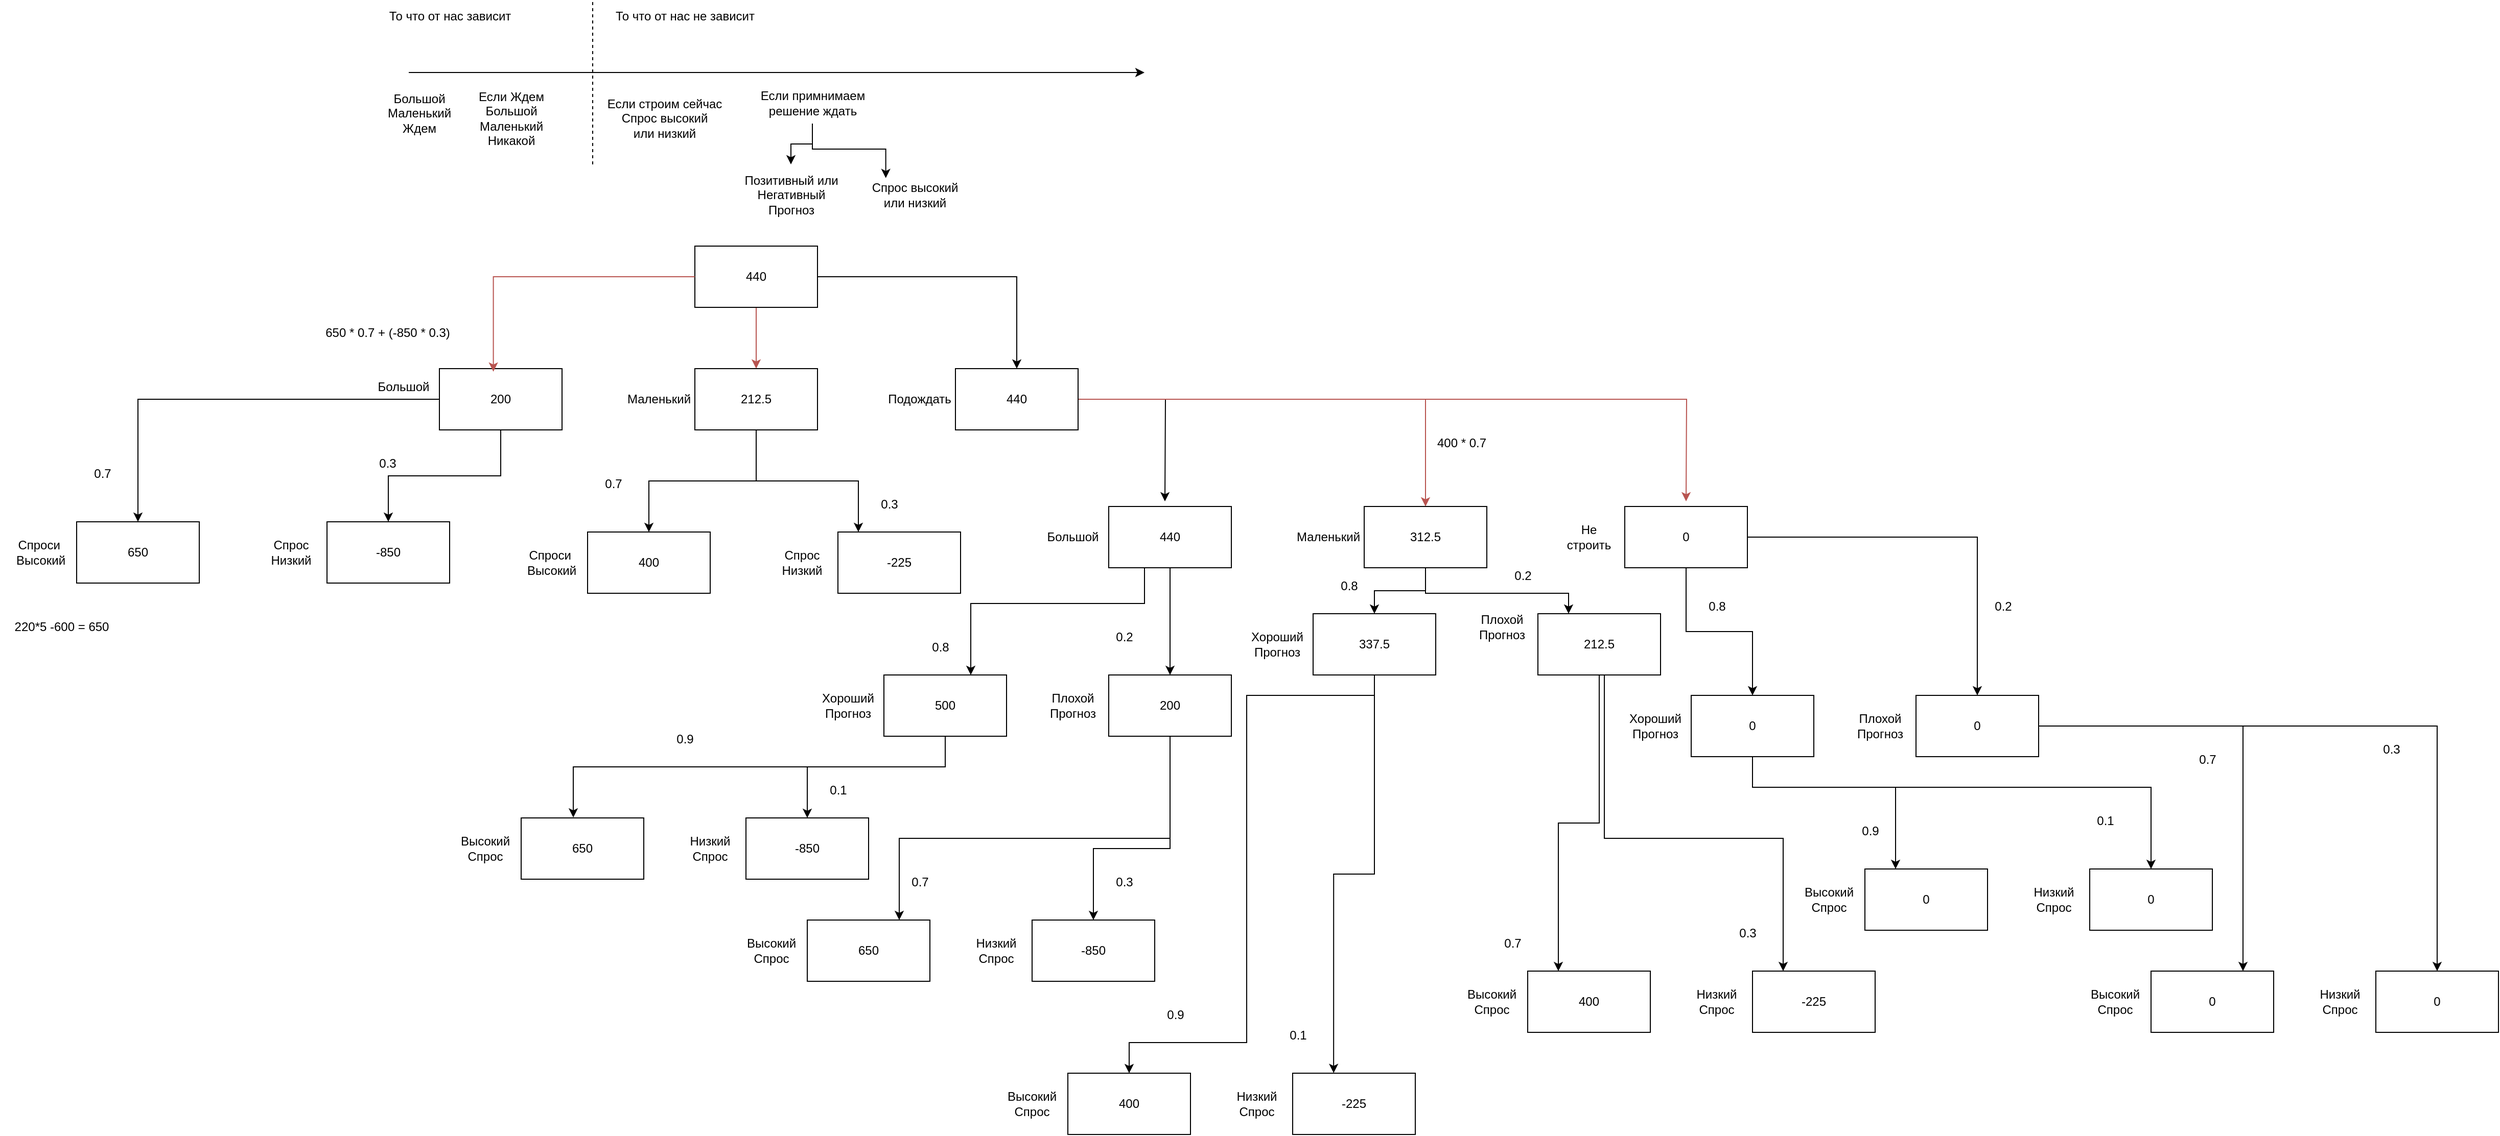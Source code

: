 <mxfile version="24.8.6">
  <diagram name="Страница — 1" id="izlNOOlp9WlZMA4-7RKD">
    <mxGraphModel dx="2577" dy="2039" grid="1" gridSize="10" guides="1" tooltips="1" connect="1" arrows="1" fold="1" page="1" pageScale="1" pageWidth="827" pageHeight="1169" math="0" shadow="0">
      <root>
        <mxCell id="0" />
        <mxCell id="1" parent="0" />
        <mxCell id="uCk9Cz9AmLLKB5Y5GD2F-1" value="" style="endArrow=classic;html=1;rounded=0;" edge="1" parent="1">
          <mxGeometry width="50" height="50" relative="1" as="geometry">
            <mxPoint x="40" y="40" as="sourcePoint" />
            <mxPoint x="760" y="40" as="targetPoint" />
          </mxGeometry>
        </mxCell>
        <mxCell id="uCk9Cz9AmLLKB5Y5GD2F-2" value="Большой&lt;div&gt;Маленький&lt;/div&gt;&lt;div&gt;Ждем&lt;/div&gt;" style="text;html=1;align=center;verticalAlign=middle;resizable=0;points=[];autosize=1;strokeColor=none;fillColor=none;" vertex="1" parent="1">
          <mxGeometry x="5" y="50" width="90" height="60" as="geometry" />
        </mxCell>
        <mxCell id="uCk9Cz9AmLLKB5Y5GD2F-3" value="Если Ждем&lt;div&gt;Большой&lt;/div&gt;&lt;div&gt;Маленький&lt;/div&gt;&lt;div&gt;Никакой&lt;/div&gt;" style="text;html=1;align=center;verticalAlign=middle;resizable=0;points=[];autosize=1;strokeColor=none;fillColor=none;" vertex="1" parent="1">
          <mxGeometry x="95" y="50" width="90" height="70" as="geometry" />
        </mxCell>
        <mxCell id="uCk9Cz9AmLLKB5Y5GD2F-4" value="" style="endArrow=none;dashed=1;html=1;rounded=0;" edge="1" parent="1">
          <mxGeometry width="50" height="50" relative="1" as="geometry">
            <mxPoint x="220" y="130" as="sourcePoint" />
            <mxPoint x="220" y="-30" as="targetPoint" />
          </mxGeometry>
        </mxCell>
        <mxCell id="uCk9Cz9AmLLKB5Y5GD2F-5" value="&lt;div&gt;Если строим сейчас&lt;/div&gt;Спрос высокий&lt;div&gt;или низкий&lt;/div&gt;" style="text;html=1;align=center;verticalAlign=middle;resizable=0;points=[];autosize=1;strokeColor=none;fillColor=none;" vertex="1" parent="1">
          <mxGeometry x="220" y="55" width="140" height="60" as="geometry" />
        </mxCell>
        <mxCell id="uCk9Cz9AmLLKB5Y5GD2F-6" value="То что от нас не зависит" style="text;html=1;align=center;verticalAlign=middle;resizable=0;points=[];autosize=1;strokeColor=none;fillColor=none;" vertex="1" parent="1">
          <mxGeometry x="230" y="-30" width="160" height="30" as="geometry" />
        </mxCell>
        <mxCell id="uCk9Cz9AmLLKB5Y5GD2F-7" value="То что от нас зависит" style="text;html=1;align=center;verticalAlign=middle;resizable=0;points=[];autosize=1;strokeColor=none;fillColor=none;" vertex="1" parent="1">
          <mxGeometry x="10" y="-30" width="140" height="30" as="geometry" />
        </mxCell>
        <mxCell id="uCk9Cz9AmLLKB5Y5GD2F-8" value="Позитивный или&lt;div&gt;Негативный&lt;/div&gt;&lt;div&gt;Прогноз&lt;/div&gt;" style="text;html=1;align=center;verticalAlign=middle;resizable=0;points=[];autosize=1;strokeColor=none;fillColor=none;" vertex="1" parent="1">
          <mxGeometry x="354" y="130" width="120" height="60" as="geometry" />
        </mxCell>
        <mxCell id="uCk9Cz9AmLLKB5Y5GD2F-9" value="Спрос высокий&lt;div&gt;или низкий&lt;/div&gt;" style="text;html=1;align=center;verticalAlign=middle;resizable=0;points=[];autosize=1;strokeColor=none;fillColor=none;" vertex="1" parent="1">
          <mxGeometry x="480" y="140" width="110" height="40" as="geometry" />
        </mxCell>
        <mxCell id="uCk9Cz9AmLLKB5Y5GD2F-11" style="edgeStyle=orthogonalEdgeStyle;rounded=0;orthogonalLoop=1;jettySize=auto;html=1;" edge="1" parent="1" source="uCk9Cz9AmLLKB5Y5GD2F-10" target="uCk9Cz9AmLLKB5Y5GD2F-8">
          <mxGeometry relative="1" as="geometry" />
        </mxCell>
        <mxCell id="uCk9Cz9AmLLKB5Y5GD2F-10" value="Если примнимаем&lt;div&gt;решение ждать&lt;/div&gt;" style="text;html=1;align=center;verticalAlign=middle;resizable=0;points=[];autosize=1;strokeColor=none;fillColor=none;" vertex="1" parent="1">
          <mxGeometry x="370" y="50" width="130" height="40" as="geometry" />
        </mxCell>
        <mxCell id="uCk9Cz9AmLLKB5Y5GD2F-12" style="edgeStyle=orthogonalEdgeStyle;rounded=0;orthogonalLoop=1;jettySize=auto;html=1;entryX=0.244;entryY=0.085;entryDx=0;entryDy=0;entryPerimeter=0;" edge="1" parent="1" source="uCk9Cz9AmLLKB5Y5GD2F-10" target="uCk9Cz9AmLLKB5Y5GD2F-9">
          <mxGeometry relative="1" as="geometry" />
        </mxCell>
        <mxCell id="uCk9Cz9AmLLKB5Y5GD2F-22" style="edgeStyle=orthogonalEdgeStyle;rounded=0;orthogonalLoop=1;jettySize=auto;html=1;entryX=0.5;entryY=0;entryDx=0;entryDy=0;" edge="1" parent="1" source="uCk9Cz9AmLLKB5Y5GD2F-13" target="uCk9Cz9AmLLKB5Y5GD2F-20">
          <mxGeometry relative="1" as="geometry" />
        </mxCell>
        <mxCell id="uCk9Cz9AmLLKB5Y5GD2F-23" style="edgeStyle=orthogonalEdgeStyle;rounded=0;orthogonalLoop=1;jettySize=auto;html=1;entryX=0.5;entryY=0;entryDx=0;entryDy=0;fillColor=#f8cecc;strokeColor=#b85450;" edge="1" parent="1" source="uCk9Cz9AmLLKB5Y5GD2F-13" target="uCk9Cz9AmLLKB5Y5GD2F-18">
          <mxGeometry relative="1" as="geometry" />
        </mxCell>
        <mxCell id="uCk9Cz9AmLLKB5Y5GD2F-13" value="440" style="rounded=0;whiteSpace=wrap;html=1;" vertex="1" parent="1">
          <mxGeometry x="320" y="210" width="120" height="60" as="geometry" />
        </mxCell>
        <mxCell id="uCk9Cz9AmLLKB5Y5GD2F-47" style="edgeStyle=orthogonalEdgeStyle;rounded=0;orthogonalLoop=1;jettySize=auto;html=1;entryX=0.5;entryY=0;entryDx=0;entryDy=0;" edge="1" parent="1" source="uCk9Cz9AmLLKB5Y5GD2F-14" target="uCk9Cz9AmLLKB5Y5GD2F-34">
          <mxGeometry relative="1" as="geometry" />
        </mxCell>
        <mxCell id="uCk9Cz9AmLLKB5Y5GD2F-48" style="edgeStyle=orthogonalEdgeStyle;rounded=0;orthogonalLoop=1;jettySize=auto;html=1;entryX=0.5;entryY=0;entryDx=0;entryDy=0;" edge="1" parent="1" source="uCk9Cz9AmLLKB5Y5GD2F-14" target="uCk9Cz9AmLLKB5Y5GD2F-36">
          <mxGeometry relative="1" as="geometry" />
        </mxCell>
        <mxCell id="uCk9Cz9AmLLKB5Y5GD2F-14" value="200" style="rounded=0;whiteSpace=wrap;html=1;" vertex="1" parent="1">
          <mxGeometry x="70" y="330" width="120" height="60" as="geometry" />
        </mxCell>
        <mxCell id="uCk9Cz9AmLLKB5Y5GD2F-16" value="Большой" style="text;html=1;align=center;verticalAlign=middle;whiteSpace=wrap;rounded=0;" vertex="1" parent="1">
          <mxGeometry x="5" y="333" width="60" height="30" as="geometry" />
        </mxCell>
        <mxCell id="uCk9Cz9AmLLKB5Y5GD2F-17" value="Маленький" style="text;html=1;align=center;verticalAlign=middle;whiteSpace=wrap;rounded=0;" vertex="1" parent="1">
          <mxGeometry x="255" y="345" width="60" height="30" as="geometry" />
        </mxCell>
        <mxCell id="uCk9Cz9AmLLKB5Y5GD2F-49" style="edgeStyle=orthogonalEdgeStyle;rounded=0;orthogonalLoop=1;jettySize=auto;html=1;entryX=0.5;entryY=0;entryDx=0;entryDy=0;" edge="1" parent="1" source="uCk9Cz9AmLLKB5Y5GD2F-18" target="uCk9Cz9AmLLKB5Y5GD2F-42">
          <mxGeometry relative="1" as="geometry" />
        </mxCell>
        <mxCell id="uCk9Cz9AmLLKB5Y5GD2F-50" style="edgeStyle=orthogonalEdgeStyle;rounded=0;orthogonalLoop=1;jettySize=auto;html=1;" edge="1" parent="1" source="uCk9Cz9AmLLKB5Y5GD2F-18" target="uCk9Cz9AmLLKB5Y5GD2F-45">
          <mxGeometry relative="1" as="geometry">
            <Array as="points">
              <mxPoint x="380" y="440" />
              <mxPoint x="480" y="440" />
            </Array>
          </mxGeometry>
        </mxCell>
        <mxCell id="uCk9Cz9AmLLKB5Y5GD2F-18" value="212.5" style="rounded=0;whiteSpace=wrap;html=1;" vertex="1" parent="1">
          <mxGeometry x="320" y="330" width="120" height="60" as="geometry" />
        </mxCell>
        <mxCell id="uCk9Cz9AmLLKB5Y5GD2F-19" value="Подождать" style="text;html=1;align=center;verticalAlign=middle;whiteSpace=wrap;rounded=0;" vertex="1" parent="1">
          <mxGeometry x="510" y="345" width="60" height="30" as="geometry" />
        </mxCell>
        <mxCell id="uCk9Cz9AmLLKB5Y5GD2F-31" style="edgeStyle=orthogonalEdgeStyle;rounded=0;orthogonalLoop=1;jettySize=auto;html=1;entryX=0.5;entryY=0;entryDx=0;entryDy=0;fillColor=#f8cecc;strokeColor=#b85450;" edge="1" parent="1" source="uCk9Cz9AmLLKB5Y5GD2F-20" target="uCk9Cz9AmLLKB5Y5GD2F-27">
          <mxGeometry relative="1" as="geometry" />
        </mxCell>
        <mxCell id="uCk9Cz9AmLLKB5Y5GD2F-37" style="edgeStyle=orthogonalEdgeStyle;rounded=0;orthogonalLoop=1;jettySize=auto;html=1;" edge="1" parent="1" source="uCk9Cz9AmLLKB5Y5GD2F-20">
          <mxGeometry relative="1" as="geometry">
            <mxPoint x="780" y="460" as="targetPoint" />
          </mxGeometry>
        </mxCell>
        <mxCell id="uCk9Cz9AmLLKB5Y5GD2F-38" style="edgeStyle=orthogonalEdgeStyle;rounded=0;orthogonalLoop=1;jettySize=auto;html=1;fillColor=#f8cecc;strokeColor=#b85450;" edge="1" parent="1" source="uCk9Cz9AmLLKB5Y5GD2F-20">
          <mxGeometry relative="1" as="geometry">
            <mxPoint x="1290" y="460" as="targetPoint" />
          </mxGeometry>
        </mxCell>
        <mxCell id="uCk9Cz9AmLLKB5Y5GD2F-20" value="440" style="rounded=0;whiteSpace=wrap;html=1;" vertex="1" parent="1">
          <mxGeometry x="575" y="330" width="120" height="60" as="geometry" />
        </mxCell>
        <mxCell id="uCk9Cz9AmLLKB5Y5GD2F-21" style="edgeStyle=orthogonalEdgeStyle;rounded=0;orthogonalLoop=1;jettySize=auto;html=1;entryX=0.44;entryY=0.05;entryDx=0;entryDy=0;entryPerimeter=0;fillColor=#f8cecc;strokeColor=#b85450;" edge="1" parent="1" source="uCk9Cz9AmLLKB5Y5GD2F-13" target="uCk9Cz9AmLLKB5Y5GD2F-14">
          <mxGeometry relative="1" as="geometry" />
        </mxCell>
        <mxCell id="uCk9Cz9AmLLKB5Y5GD2F-24" value="Большой" style="text;html=1;align=center;verticalAlign=middle;whiteSpace=wrap;rounded=0;" vertex="1" parent="1">
          <mxGeometry x="660" y="480" width="60" height="30" as="geometry" />
        </mxCell>
        <mxCell id="uCk9Cz9AmLLKB5Y5GD2F-55" style="edgeStyle=orthogonalEdgeStyle;rounded=0;orthogonalLoop=1;jettySize=auto;html=1;" edge="1" parent="1" source="uCk9Cz9AmLLKB5Y5GD2F-25" target="uCk9Cz9AmLLKB5Y5GD2F-52">
          <mxGeometry relative="1" as="geometry">
            <Array as="points">
              <mxPoint x="760" y="560" />
              <mxPoint x="590" y="560" />
            </Array>
          </mxGeometry>
        </mxCell>
        <mxCell id="uCk9Cz9AmLLKB5Y5GD2F-56" style="edgeStyle=orthogonalEdgeStyle;rounded=0;orthogonalLoop=1;jettySize=auto;html=1;entryX=0.5;entryY=0;entryDx=0;entryDy=0;" edge="1" parent="1" source="uCk9Cz9AmLLKB5Y5GD2F-25" target="uCk9Cz9AmLLKB5Y5GD2F-54">
          <mxGeometry relative="1" as="geometry" />
        </mxCell>
        <mxCell id="uCk9Cz9AmLLKB5Y5GD2F-25" value="440" style="rounded=0;whiteSpace=wrap;html=1;" vertex="1" parent="1">
          <mxGeometry x="725" y="465" width="120" height="60" as="geometry" />
        </mxCell>
        <mxCell id="uCk9Cz9AmLLKB5Y5GD2F-26" value="Маленький" style="text;html=1;align=center;verticalAlign=middle;whiteSpace=wrap;rounded=0;" vertex="1" parent="1">
          <mxGeometry x="910" y="480" width="60" height="30" as="geometry" />
        </mxCell>
        <mxCell id="uCk9Cz9AmLLKB5Y5GD2F-69" style="edgeStyle=orthogonalEdgeStyle;rounded=0;orthogonalLoop=1;jettySize=auto;html=1;entryX=0.5;entryY=0;entryDx=0;entryDy=0;" edge="1" parent="1" source="uCk9Cz9AmLLKB5Y5GD2F-27" target="uCk9Cz9AmLLKB5Y5GD2F-58">
          <mxGeometry relative="1" as="geometry" />
        </mxCell>
        <mxCell id="uCk9Cz9AmLLKB5Y5GD2F-70" style="edgeStyle=orthogonalEdgeStyle;rounded=0;orthogonalLoop=1;jettySize=auto;html=1;entryX=0.25;entryY=0;entryDx=0;entryDy=0;" edge="1" parent="1" source="uCk9Cz9AmLLKB5Y5GD2F-27" target="uCk9Cz9AmLLKB5Y5GD2F-60">
          <mxGeometry relative="1" as="geometry">
            <Array as="points">
              <mxPoint x="1035" y="550" />
              <mxPoint x="1175" y="550" />
            </Array>
          </mxGeometry>
        </mxCell>
        <mxCell id="uCk9Cz9AmLLKB5Y5GD2F-27" value="312.5" style="rounded=0;whiteSpace=wrap;html=1;" vertex="1" parent="1">
          <mxGeometry x="975" y="465" width="120" height="60" as="geometry" />
        </mxCell>
        <mxCell id="uCk9Cz9AmLLKB5Y5GD2F-28" value="Не строить" style="text;html=1;align=center;verticalAlign=middle;whiteSpace=wrap;rounded=0;" vertex="1" parent="1">
          <mxGeometry x="1165" y="480" width="60" height="30" as="geometry" />
        </mxCell>
        <mxCell id="uCk9Cz9AmLLKB5Y5GD2F-71" style="edgeStyle=orthogonalEdgeStyle;rounded=0;orthogonalLoop=1;jettySize=auto;html=1;" edge="1" parent="1" source="uCk9Cz9AmLLKB5Y5GD2F-29" target="uCk9Cz9AmLLKB5Y5GD2F-66">
          <mxGeometry relative="1" as="geometry" />
        </mxCell>
        <mxCell id="uCk9Cz9AmLLKB5Y5GD2F-72" style="edgeStyle=orthogonalEdgeStyle;rounded=0;orthogonalLoop=1;jettySize=auto;html=1;entryX=0.5;entryY=0;entryDx=0;entryDy=0;" edge="1" parent="1" source="uCk9Cz9AmLLKB5Y5GD2F-29" target="uCk9Cz9AmLLKB5Y5GD2F-68">
          <mxGeometry relative="1" as="geometry" />
        </mxCell>
        <mxCell id="uCk9Cz9AmLLKB5Y5GD2F-29" value="0" style="rounded=0;whiteSpace=wrap;html=1;" vertex="1" parent="1">
          <mxGeometry x="1230" y="465" width="120" height="60" as="geometry" />
        </mxCell>
        <mxCell id="uCk9Cz9AmLLKB5Y5GD2F-33" value="Спроси&amp;nbsp;&lt;div&gt;Высокий&lt;/div&gt;" style="text;html=1;align=center;verticalAlign=middle;whiteSpace=wrap;rounded=0;" vertex="1" parent="1">
          <mxGeometry x="-350" y="495" width="60" height="30" as="geometry" />
        </mxCell>
        <mxCell id="uCk9Cz9AmLLKB5Y5GD2F-34" value="650" style="rounded=0;whiteSpace=wrap;html=1;" vertex="1" parent="1">
          <mxGeometry x="-285" y="480" width="120" height="60" as="geometry" />
        </mxCell>
        <mxCell id="uCk9Cz9AmLLKB5Y5GD2F-35" value="Спрос&lt;div&gt;Низкий&lt;/div&gt;" style="text;html=1;align=center;verticalAlign=middle;whiteSpace=wrap;rounded=0;" vertex="1" parent="1">
          <mxGeometry x="-105" y="495" width="60" height="30" as="geometry" />
        </mxCell>
        <mxCell id="uCk9Cz9AmLLKB5Y5GD2F-36" value="-850" style="rounded=0;whiteSpace=wrap;html=1;" vertex="1" parent="1">
          <mxGeometry x="-40" y="480" width="120" height="60" as="geometry" />
        </mxCell>
        <mxCell id="uCk9Cz9AmLLKB5Y5GD2F-39" value="0.7" style="text;html=1;align=center;verticalAlign=middle;resizable=0;points=[];autosize=1;strokeColor=none;fillColor=none;" vertex="1" parent="1">
          <mxGeometry x="-280" y="418" width="40" height="30" as="geometry" />
        </mxCell>
        <mxCell id="uCk9Cz9AmLLKB5Y5GD2F-40" value="0.3" style="text;html=1;align=center;verticalAlign=middle;resizable=0;points=[];autosize=1;strokeColor=none;fillColor=none;" vertex="1" parent="1">
          <mxGeometry x="-1" y="408" width="40" height="30" as="geometry" />
        </mxCell>
        <mxCell id="uCk9Cz9AmLLKB5Y5GD2F-41" value="Спроси&amp;nbsp;&lt;div&gt;Высокий&lt;/div&gt;" style="text;html=1;align=center;verticalAlign=middle;whiteSpace=wrap;rounded=0;" vertex="1" parent="1">
          <mxGeometry x="150" y="505" width="60" height="30" as="geometry" />
        </mxCell>
        <mxCell id="uCk9Cz9AmLLKB5Y5GD2F-42" value="400" style="rounded=0;whiteSpace=wrap;html=1;" vertex="1" parent="1">
          <mxGeometry x="215" y="490" width="120" height="60" as="geometry" />
        </mxCell>
        <mxCell id="uCk9Cz9AmLLKB5Y5GD2F-43" value="0.7" style="text;html=1;align=center;verticalAlign=middle;resizable=0;points=[];autosize=1;strokeColor=none;fillColor=none;" vertex="1" parent="1">
          <mxGeometry x="220" y="428" width="40" height="30" as="geometry" />
        </mxCell>
        <mxCell id="uCk9Cz9AmLLKB5Y5GD2F-44" value="Спрос&lt;div&gt;Низкий&lt;/div&gt;" style="text;html=1;align=center;verticalAlign=middle;whiteSpace=wrap;rounded=0;" vertex="1" parent="1">
          <mxGeometry x="395" y="505" width="60" height="30" as="geometry" />
        </mxCell>
        <mxCell id="uCk9Cz9AmLLKB5Y5GD2F-45" value="-225" style="rounded=0;whiteSpace=wrap;html=1;" vertex="1" parent="1">
          <mxGeometry x="460" y="490" width="120" height="60" as="geometry" />
        </mxCell>
        <mxCell id="uCk9Cz9AmLLKB5Y5GD2F-46" value="0.3" style="text;html=1;align=center;verticalAlign=middle;resizable=0;points=[];autosize=1;strokeColor=none;fillColor=none;" vertex="1" parent="1">
          <mxGeometry x="490" y="448" width="40" height="30" as="geometry" />
        </mxCell>
        <mxCell id="uCk9Cz9AmLLKB5Y5GD2F-51" value="Хороший&lt;div&gt;Прогноз&lt;/div&gt;" style="text;html=1;align=center;verticalAlign=middle;whiteSpace=wrap;rounded=0;" vertex="1" parent="1">
          <mxGeometry x="440" y="645" width="60" height="30" as="geometry" />
        </mxCell>
        <mxCell id="uCk9Cz9AmLLKB5Y5GD2F-82" style="edgeStyle=orthogonalEdgeStyle;rounded=0;orthogonalLoop=1;jettySize=auto;html=1;entryX=0.5;entryY=0;entryDx=0;entryDy=0;" edge="1" parent="1" source="uCk9Cz9AmLLKB5Y5GD2F-52" target="uCk9Cz9AmLLKB5Y5GD2F-76">
          <mxGeometry relative="1" as="geometry">
            <Array as="points">
              <mxPoint x="565" y="720" />
              <mxPoint x="430" y="720" />
            </Array>
          </mxGeometry>
        </mxCell>
        <mxCell id="uCk9Cz9AmLLKB5Y5GD2F-52" value="500" style="rounded=0;whiteSpace=wrap;html=1;" vertex="1" parent="1">
          <mxGeometry x="505" y="630" width="120" height="60" as="geometry" />
        </mxCell>
        <mxCell id="uCk9Cz9AmLLKB5Y5GD2F-53" value="Плохой&lt;div&gt;Прогноз&lt;/div&gt;" style="text;html=1;align=center;verticalAlign=middle;whiteSpace=wrap;rounded=0;" vertex="1" parent="1">
          <mxGeometry x="660" y="645" width="60" height="30" as="geometry" />
        </mxCell>
        <mxCell id="uCk9Cz9AmLLKB5Y5GD2F-87" style="edgeStyle=orthogonalEdgeStyle;rounded=0;orthogonalLoop=1;jettySize=auto;html=1;" edge="1" parent="1" source="uCk9Cz9AmLLKB5Y5GD2F-54" target="uCk9Cz9AmLLKB5Y5GD2F-84">
          <mxGeometry relative="1" as="geometry">
            <Array as="points">
              <mxPoint x="785" y="790" />
              <mxPoint x="520" y="790" />
            </Array>
          </mxGeometry>
        </mxCell>
        <mxCell id="uCk9Cz9AmLLKB5Y5GD2F-88" style="edgeStyle=orthogonalEdgeStyle;rounded=0;orthogonalLoop=1;jettySize=auto;html=1;entryX=0.5;entryY=0;entryDx=0;entryDy=0;" edge="1" parent="1" source="uCk9Cz9AmLLKB5Y5GD2F-54" target="uCk9Cz9AmLLKB5Y5GD2F-86">
          <mxGeometry relative="1" as="geometry">
            <Array as="points">
              <mxPoint x="785" y="800" />
              <mxPoint x="710" y="800" />
            </Array>
          </mxGeometry>
        </mxCell>
        <mxCell id="uCk9Cz9AmLLKB5Y5GD2F-54" value="200" style="rounded=0;whiteSpace=wrap;html=1;" vertex="1" parent="1">
          <mxGeometry x="725" y="630" width="120" height="60" as="geometry" />
        </mxCell>
        <mxCell id="uCk9Cz9AmLLKB5Y5GD2F-57" value="Хороший&lt;div&gt;Прогноз&lt;/div&gt;" style="text;html=1;align=center;verticalAlign=middle;whiteSpace=wrap;rounded=0;" vertex="1" parent="1">
          <mxGeometry x="860" y="585" width="60" height="30" as="geometry" />
        </mxCell>
        <mxCell id="uCk9Cz9AmLLKB5Y5GD2F-120" style="edgeStyle=orthogonalEdgeStyle;rounded=0;orthogonalLoop=1;jettySize=auto;html=1;" edge="1" parent="1" source="uCk9Cz9AmLLKB5Y5GD2F-58" target="uCk9Cz9AmLLKB5Y5GD2F-105">
          <mxGeometry relative="1" as="geometry">
            <Array as="points">
              <mxPoint x="985" y="650" />
              <mxPoint x="860" y="650" />
              <mxPoint x="860" y="990" />
              <mxPoint x="745" y="990" />
            </Array>
          </mxGeometry>
        </mxCell>
        <mxCell id="uCk9Cz9AmLLKB5Y5GD2F-58" value="337.5" style="rounded=0;whiteSpace=wrap;html=1;" vertex="1" parent="1">
          <mxGeometry x="925" y="570" width="120" height="60" as="geometry" />
        </mxCell>
        <mxCell id="uCk9Cz9AmLLKB5Y5GD2F-59" value="Плохой&lt;div&gt;Прогноз&lt;/div&gt;" style="text;html=1;align=center;verticalAlign=middle;whiteSpace=wrap;rounded=0;" vertex="1" parent="1">
          <mxGeometry x="1080" y="568" width="60" height="30" as="geometry" />
        </mxCell>
        <mxCell id="uCk9Cz9AmLLKB5Y5GD2F-124" style="edgeStyle=orthogonalEdgeStyle;rounded=0;orthogonalLoop=1;jettySize=auto;html=1;entryX=0.25;entryY=0;entryDx=0;entryDy=0;" edge="1" parent="1" source="uCk9Cz9AmLLKB5Y5GD2F-60" target="uCk9Cz9AmLLKB5Y5GD2F-109">
          <mxGeometry relative="1" as="geometry" />
        </mxCell>
        <mxCell id="uCk9Cz9AmLLKB5Y5GD2F-125" style="edgeStyle=orthogonalEdgeStyle;rounded=0;orthogonalLoop=1;jettySize=auto;html=1;entryX=0.25;entryY=0;entryDx=0;entryDy=0;" edge="1" parent="1" source="uCk9Cz9AmLLKB5Y5GD2F-60" target="uCk9Cz9AmLLKB5Y5GD2F-111">
          <mxGeometry relative="1" as="geometry">
            <Array as="points">
              <mxPoint x="1210" y="790" />
              <mxPoint x="1385" y="790" />
            </Array>
          </mxGeometry>
        </mxCell>
        <mxCell id="uCk9Cz9AmLLKB5Y5GD2F-60" value="212.5" style="rounded=0;whiteSpace=wrap;html=1;" vertex="1" parent="1">
          <mxGeometry x="1145" y="570" width="120" height="60" as="geometry" />
        </mxCell>
        <mxCell id="uCk9Cz9AmLLKB5Y5GD2F-65" value="Хороший&lt;div&gt;Прогноз&lt;/div&gt;" style="text;html=1;align=center;verticalAlign=middle;whiteSpace=wrap;rounded=0;" vertex="1" parent="1">
          <mxGeometry x="1230" y="665" width="60" height="30" as="geometry" />
        </mxCell>
        <mxCell id="uCk9Cz9AmLLKB5Y5GD2F-135" style="edgeStyle=orthogonalEdgeStyle;rounded=0;orthogonalLoop=1;jettySize=auto;html=1;entryX=0.25;entryY=0;entryDx=0;entryDy=0;" edge="1" parent="1" source="uCk9Cz9AmLLKB5Y5GD2F-66" target="uCk9Cz9AmLLKB5Y5GD2F-113">
          <mxGeometry relative="1" as="geometry">
            <Array as="points">
              <mxPoint x="1355" y="740" />
              <mxPoint x="1495" y="740" />
            </Array>
          </mxGeometry>
        </mxCell>
        <mxCell id="uCk9Cz9AmLLKB5Y5GD2F-136" style="edgeStyle=orthogonalEdgeStyle;rounded=0;orthogonalLoop=1;jettySize=auto;html=1;entryX=0.5;entryY=0;entryDx=0;entryDy=0;" edge="1" parent="1" source="uCk9Cz9AmLLKB5Y5GD2F-66" target="uCk9Cz9AmLLKB5Y5GD2F-115">
          <mxGeometry relative="1" as="geometry">
            <Array as="points">
              <mxPoint x="1355" y="740" />
              <mxPoint x="1745" y="740" />
            </Array>
          </mxGeometry>
        </mxCell>
        <mxCell id="uCk9Cz9AmLLKB5Y5GD2F-66" value="0" style="rounded=0;whiteSpace=wrap;html=1;" vertex="1" parent="1">
          <mxGeometry x="1295" y="650" width="120" height="60" as="geometry" />
        </mxCell>
        <mxCell id="uCk9Cz9AmLLKB5Y5GD2F-67" value="Плохой&lt;div&gt;Прогноз&lt;/div&gt;" style="text;html=1;align=center;verticalAlign=middle;whiteSpace=wrap;rounded=0;" vertex="1" parent="1">
          <mxGeometry x="1450" y="665" width="60" height="30" as="geometry" />
        </mxCell>
        <mxCell id="uCk9Cz9AmLLKB5Y5GD2F-137" style="edgeStyle=orthogonalEdgeStyle;rounded=0;orthogonalLoop=1;jettySize=auto;html=1;entryX=0.75;entryY=0;entryDx=0;entryDy=0;" edge="1" parent="1" source="uCk9Cz9AmLLKB5Y5GD2F-68" target="uCk9Cz9AmLLKB5Y5GD2F-117">
          <mxGeometry relative="1" as="geometry" />
        </mxCell>
        <mxCell id="uCk9Cz9AmLLKB5Y5GD2F-138" style="edgeStyle=orthogonalEdgeStyle;rounded=0;orthogonalLoop=1;jettySize=auto;html=1;entryX=0.5;entryY=0;entryDx=0;entryDy=0;" edge="1" parent="1" source="uCk9Cz9AmLLKB5Y5GD2F-68" target="uCk9Cz9AmLLKB5Y5GD2F-119">
          <mxGeometry relative="1" as="geometry" />
        </mxCell>
        <mxCell id="uCk9Cz9AmLLKB5Y5GD2F-68" value="0" style="rounded=0;whiteSpace=wrap;html=1;" vertex="1" parent="1">
          <mxGeometry x="1515" y="650" width="120" height="60" as="geometry" />
        </mxCell>
        <mxCell id="uCk9Cz9AmLLKB5Y5GD2F-73" value="Высокий&lt;div&gt;Спрос&lt;/div&gt;" style="text;html=1;align=center;verticalAlign=middle;whiteSpace=wrap;rounded=0;" vertex="1" parent="1">
          <mxGeometry x="85" y="785" width="60" height="30" as="geometry" />
        </mxCell>
        <mxCell id="uCk9Cz9AmLLKB5Y5GD2F-74" value="650" style="rounded=0;whiteSpace=wrap;html=1;" vertex="1" parent="1">
          <mxGeometry x="150" y="770" width="120" height="60" as="geometry" />
        </mxCell>
        <mxCell id="uCk9Cz9AmLLKB5Y5GD2F-75" value="Низкий&lt;div&gt;Спрос&lt;/div&gt;" style="text;html=1;align=center;verticalAlign=middle;whiteSpace=wrap;rounded=0;" vertex="1" parent="1">
          <mxGeometry x="305" y="785" width="60" height="30" as="geometry" />
        </mxCell>
        <mxCell id="uCk9Cz9AmLLKB5Y5GD2F-76" value="-850" style="rounded=0;whiteSpace=wrap;html=1;" vertex="1" parent="1">
          <mxGeometry x="370" y="770" width="120" height="60" as="geometry" />
        </mxCell>
        <mxCell id="uCk9Cz9AmLLKB5Y5GD2F-81" style="edgeStyle=orthogonalEdgeStyle;rounded=0;orthogonalLoop=1;jettySize=auto;html=1;entryX=0.425;entryY=-0.007;entryDx=0;entryDy=0;entryPerimeter=0;" edge="1" parent="1" source="uCk9Cz9AmLLKB5Y5GD2F-52" target="uCk9Cz9AmLLKB5Y5GD2F-74">
          <mxGeometry relative="1" as="geometry">
            <Array as="points">
              <mxPoint x="565" y="720" />
              <mxPoint x="201" y="720" />
            </Array>
          </mxGeometry>
        </mxCell>
        <mxCell id="uCk9Cz9AmLLKB5Y5GD2F-83" value="Высокий&lt;div&gt;Спрос&lt;/div&gt;" style="text;html=1;align=center;verticalAlign=middle;whiteSpace=wrap;rounded=0;" vertex="1" parent="1">
          <mxGeometry x="365" y="885" width="60" height="30" as="geometry" />
        </mxCell>
        <mxCell id="uCk9Cz9AmLLKB5Y5GD2F-84" value="650" style="rounded=0;whiteSpace=wrap;html=1;" vertex="1" parent="1">
          <mxGeometry x="430" y="870" width="120" height="60" as="geometry" />
        </mxCell>
        <mxCell id="uCk9Cz9AmLLKB5Y5GD2F-85" value="Низкий&lt;div&gt;Спрос&lt;/div&gt;" style="text;html=1;align=center;verticalAlign=middle;whiteSpace=wrap;rounded=0;" vertex="1" parent="1">
          <mxGeometry x="585" y="885" width="60" height="30" as="geometry" />
        </mxCell>
        <mxCell id="uCk9Cz9AmLLKB5Y5GD2F-86" value="-850" style="rounded=0;whiteSpace=wrap;html=1;" vertex="1" parent="1">
          <mxGeometry x="650" y="870" width="120" height="60" as="geometry" />
        </mxCell>
        <mxCell id="uCk9Cz9AmLLKB5Y5GD2F-90" value="0.8" style="text;html=1;align=center;verticalAlign=middle;resizable=0;points=[];autosize=1;strokeColor=none;fillColor=none;" vertex="1" parent="1">
          <mxGeometry x="540" y="588" width="40" height="30" as="geometry" />
        </mxCell>
        <mxCell id="uCk9Cz9AmLLKB5Y5GD2F-91" value="0.2" style="text;html=1;align=center;verticalAlign=middle;resizable=0;points=[];autosize=1;strokeColor=none;fillColor=none;" vertex="1" parent="1">
          <mxGeometry x="720" y="578" width="40" height="30" as="geometry" />
        </mxCell>
        <mxCell id="uCk9Cz9AmLLKB5Y5GD2F-92" value="0.9" style="text;html=1;align=center;verticalAlign=middle;resizable=0;points=[];autosize=1;strokeColor=none;fillColor=none;" vertex="1" parent="1">
          <mxGeometry x="290" y="678" width="40" height="30" as="geometry" />
        </mxCell>
        <mxCell id="uCk9Cz9AmLLKB5Y5GD2F-93" value="0.1" style="text;html=1;align=center;verticalAlign=middle;resizable=0;points=[];autosize=1;strokeColor=none;fillColor=none;" vertex="1" parent="1">
          <mxGeometry x="440" y="728" width="40" height="30" as="geometry" />
        </mxCell>
        <mxCell id="uCk9Cz9AmLLKB5Y5GD2F-94" value="0.7" style="text;html=1;align=center;verticalAlign=middle;resizable=0;points=[];autosize=1;strokeColor=none;fillColor=none;" vertex="1" parent="1">
          <mxGeometry x="520" y="818" width="40" height="30" as="geometry" />
        </mxCell>
        <mxCell id="uCk9Cz9AmLLKB5Y5GD2F-95" value="0.3" style="text;html=1;align=center;verticalAlign=middle;resizable=0;points=[];autosize=1;strokeColor=none;fillColor=none;" vertex="1" parent="1">
          <mxGeometry x="720" y="818" width="40" height="30" as="geometry" />
        </mxCell>
        <mxCell id="uCk9Cz9AmLLKB5Y5GD2F-104" value="Высокий&lt;div&gt;Спрос&lt;/div&gt;" style="text;html=1;align=center;verticalAlign=middle;whiteSpace=wrap;rounded=0;" vertex="1" parent="1">
          <mxGeometry x="620" y="1035" width="60" height="30" as="geometry" />
        </mxCell>
        <mxCell id="uCk9Cz9AmLLKB5Y5GD2F-105" value="400" style="rounded=0;whiteSpace=wrap;html=1;" vertex="1" parent="1">
          <mxGeometry x="685" y="1020" width="120" height="60" as="geometry" />
        </mxCell>
        <mxCell id="uCk9Cz9AmLLKB5Y5GD2F-106" value="Низкий&lt;div&gt;Спрос&lt;/div&gt;" style="text;html=1;align=center;verticalAlign=middle;whiteSpace=wrap;rounded=0;" vertex="1" parent="1">
          <mxGeometry x="840" y="1035" width="60" height="30" as="geometry" />
        </mxCell>
        <mxCell id="uCk9Cz9AmLLKB5Y5GD2F-107" value="-225" style="rounded=0;whiteSpace=wrap;html=1;" vertex="1" parent="1">
          <mxGeometry x="905" y="1020" width="120" height="60" as="geometry" />
        </mxCell>
        <mxCell id="uCk9Cz9AmLLKB5Y5GD2F-108" value="Высокий&lt;div&gt;Спрос&lt;/div&gt;" style="text;html=1;align=center;verticalAlign=middle;whiteSpace=wrap;rounded=0;" vertex="1" parent="1">
          <mxGeometry x="1070" y="935" width="60" height="30" as="geometry" />
        </mxCell>
        <mxCell id="uCk9Cz9AmLLKB5Y5GD2F-109" value="400" style="rounded=0;whiteSpace=wrap;html=1;" vertex="1" parent="1">
          <mxGeometry x="1135" y="920" width="120" height="60" as="geometry" />
        </mxCell>
        <mxCell id="uCk9Cz9AmLLKB5Y5GD2F-110" value="Низкий&lt;div&gt;Спрос&lt;/div&gt;" style="text;html=1;align=center;verticalAlign=middle;whiteSpace=wrap;rounded=0;" vertex="1" parent="1">
          <mxGeometry x="1290" y="935" width="60" height="30" as="geometry" />
        </mxCell>
        <mxCell id="uCk9Cz9AmLLKB5Y5GD2F-111" value="-225" style="rounded=0;whiteSpace=wrap;html=1;" vertex="1" parent="1">
          <mxGeometry x="1355" y="920" width="120" height="60" as="geometry" />
        </mxCell>
        <mxCell id="uCk9Cz9AmLLKB5Y5GD2F-112" value="Высокий&lt;div&gt;Спрос&lt;/div&gt;" style="text;html=1;align=center;verticalAlign=middle;whiteSpace=wrap;rounded=0;" vertex="1" parent="1">
          <mxGeometry x="1400" y="835" width="60" height="30" as="geometry" />
        </mxCell>
        <mxCell id="uCk9Cz9AmLLKB5Y5GD2F-113" value="0" style="rounded=0;whiteSpace=wrap;html=1;" vertex="1" parent="1">
          <mxGeometry x="1465" y="820" width="120" height="60" as="geometry" />
        </mxCell>
        <mxCell id="uCk9Cz9AmLLKB5Y5GD2F-114" value="Низкий&lt;div&gt;Спрос&lt;/div&gt;" style="text;html=1;align=center;verticalAlign=middle;whiteSpace=wrap;rounded=0;" vertex="1" parent="1">
          <mxGeometry x="1620" y="835" width="60" height="30" as="geometry" />
        </mxCell>
        <mxCell id="uCk9Cz9AmLLKB5Y5GD2F-115" value="0" style="rounded=0;whiteSpace=wrap;html=1;" vertex="1" parent="1">
          <mxGeometry x="1685" y="820" width="120" height="60" as="geometry" />
        </mxCell>
        <mxCell id="uCk9Cz9AmLLKB5Y5GD2F-116" value="Высокий&lt;div&gt;Спрос&lt;/div&gt;" style="text;html=1;align=center;verticalAlign=middle;whiteSpace=wrap;rounded=0;" vertex="1" parent="1">
          <mxGeometry x="1680" y="935" width="60" height="30" as="geometry" />
        </mxCell>
        <mxCell id="uCk9Cz9AmLLKB5Y5GD2F-117" value="0" style="rounded=0;whiteSpace=wrap;html=1;" vertex="1" parent="1">
          <mxGeometry x="1745" y="920" width="120" height="60" as="geometry" />
        </mxCell>
        <mxCell id="uCk9Cz9AmLLKB5Y5GD2F-118" value="Низкий&lt;div&gt;Спрос&lt;/div&gt;" style="text;html=1;align=center;verticalAlign=middle;whiteSpace=wrap;rounded=0;" vertex="1" parent="1">
          <mxGeometry x="1900" y="935" width="60" height="30" as="geometry" />
        </mxCell>
        <mxCell id="uCk9Cz9AmLLKB5Y5GD2F-119" value="0" style="rounded=0;whiteSpace=wrap;html=1;" vertex="1" parent="1">
          <mxGeometry x="1965" y="920" width="120" height="60" as="geometry" />
        </mxCell>
        <mxCell id="uCk9Cz9AmLLKB5Y5GD2F-121" style="edgeStyle=orthogonalEdgeStyle;rounded=0;orthogonalLoop=1;jettySize=auto;html=1;entryX=0.334;entryY=-0.003;entryDx=0;entryDy=0;entryPerimeter=0;" edge="1" parent="1" source="uCk9Cz9AmLLKB5Y5GD2F-58" target="uCk9Cz9AmLLKB5Y5GD2F-107">
          <mxGeometry relative="1" as="geometry" />
        </mxCell>
        <mxCell id="uCk9Cz9AmLLKB5Y5GD2F-127" value="0.8" style="text;html=1;align=center;verticalAlign=middle;resizable=0;points=[];autosize=1;strokeColor=none;fillColor=none;" vertex="1" parent="1">
          <mxGeometry x="940" y="528" width="40" height="30" as="geometry" />
        </mxCell>
        <mxCell id="uCk9Cz9AmLLKB5Y5GD2F-128" value="0.2" style="text;html=1;align=center;verticalAlign=middle;resizable=0;points=[];autosize=1;strokeColor=none;fillColor=none;" vertex="1" parent="1">
          <mxGeometry x="1110" y="518" width="40" height="30" as="geometry" />
        </mxCell>
        <mxCell id="uCk9Cz9AmLLKB5Y5GD2F-129" value="0.8" style="text;html=1;align=center;verticalAlign=middle;resizable=0;points=[];autosize=1;strokeColor=none;fillColor=none;" vertex="1" parent="1">
          <mxGeometry x="1300" y="548" width="40" height="30" as="geometry" />
        </mxCell>
        <mxCell id="uCk9Cz9AmLLKB5Y5GD2F-130" value="0.2" style="text;html=1;align=center;verticalAlign=middle;resizable=0;points=[];autosize=1;strokeColor=none;fillColor=none;" vertex="1" parent="1">
          <mxGeometry x="1580" y="548" width="40" height="30" as="geometry" />
        </mxCell>
        <mxCell id="uCk9Cz9AmLLKB5Y5GD2F-131" value="0.9" style="text;html=1;align=center;verticalAlign=middle;resizable=0;points=[];autosize=1;strokeColor=none;fillColor=none;" vertex="1" parent="1">
          <mxGeometry x="770" y="948" width="40" height="30" as="geometry" />
        </mxCell>
        <mxCell id="uCk9Cz9AmLLKB5Y5GD2F-132" value="0.1" style="text;html=1;align=center;verticalAlign=middle;resizable=0;points=[];autosize=1;strokeColor=none;fillColor=none;" vertex="1" parent="1">
          <mxGeometry x="890" y="968" width="40" height="30" as="geometry" />
        </mxCell>
        <mxCell id="uCk9Cz9AmLLKB5Y5GD2F-133" value="0.7" style="text;html=1;align=center;verticalAlign=middle;resizable=0;points=[];autosize=1;strokeColor=none;fillColor=none;" vertex="1" parent="1">
          <mxGeometry x="1100" y="878" width="40" height="30" as="geometry" />
        </mxCell>
        <mxCell id="uCk9Cz9AmLLKB5Y5GD2F-134" value="0.3" style="text;html=1;align=center;verticalAlign=middle;resizable=0;points=[];autosize=1;strokeColor=none;fillColor=none;" vertex="1" parent="1">
          <mxGeometry x="1330" y="868" width="40" height="30" as="geometry" />
        </mxCell>
        <mxCell id="uCk9Cz9AmLLKB5Y5GD2F-139" value="0.9" style="text;html=1;align=center;verticalAlign=middle;resizable=0;points=[];autosize=1;strokeColor=none;fillColor=none;" vertex="1" parent="1">
          <mxGeometry x="1450" y="768" width="40" height="30" as="geometry" />
        </mxCell>
        <mxCell id="uCk9Cz9AmLLKB5Y5GD2F-140" value="0.1" style="text;html=1;align=center;verticalAlign=middle;resizable=0;points=[];autosize=1;strokeColor=none;fillColor=none;" vertex="1" parent="1">
          <mxGeometry x="1680" y="758" width="40" height="30" as="geometry" />
        </mxCell>
        <mxCell id="uCk9Cz9AmLLKB5Y5GD2F-141" value="0.7" style="text;html=1;align=center;verticalAlign=middle;resizable=0;points=[];autosize=1;strokeColor=none;fillColor=none;" vertex="1" parent="1">
          <mxGeometry x="1780" y="698" width="40" height="30" as="geometry" />
        </mxCell>
        <mxCell id="uCk9Cz9AmLLKB5Y5GD2F-142" value="0.3" style="text;html=1;align=center;verticalAlign=middle;resizable=0;points=[];autosize=1;strokeColor=none;fillColor=none;" vertex="1" parent="1">
          <mxGeometry x="1960" y="688" width="40" height="30" as="geometry" />
        </mxCell>
        <mxCell id="uCk9Cz9AmLLKB5Y5GD2F-143" value="650 * 0.7 + (-850 * 0.3)" style="text;html=1;align=center;verticalAlign=middle;resizable=0;points=[];autosize=1;strokeColor=none;fillColor=none;" vertex="1" parent="1">
          <mxGeometry x="-56" y="280" width="150" height="30" as="geometry" />
        </mxCell>
        <mxCell id="uCk9Cz9AmLLKB5Y5GD2F-144" value="400 * 0.7" style="text;html=1;align=center;verticalAlign=middle;resizable=0;points=[];autosize=1;strokeColor=none;fillColor=none;" vertex="1" parent="1">
          <mxGeometry x="1035" y="388" width="70" height="30" as="geometry" />
        </mxCell>
        <mxCell id="uCk9Cz9AmLLKB5Y5GD2F-145" value="220*5 -600 = 650" style="text;html=1;align=center;verticalAlign=middle;resizable=0;points=[];autosize=1;strokeColor=none;fillColor=none;" vertex="1" parent="1">
          <mxGeometry x="-360" y="568" width="120" height="30" as="geometry" />
        </mxCell>
      </root>
    </mxGraphModel>
  </diagram>
</mxfile>
